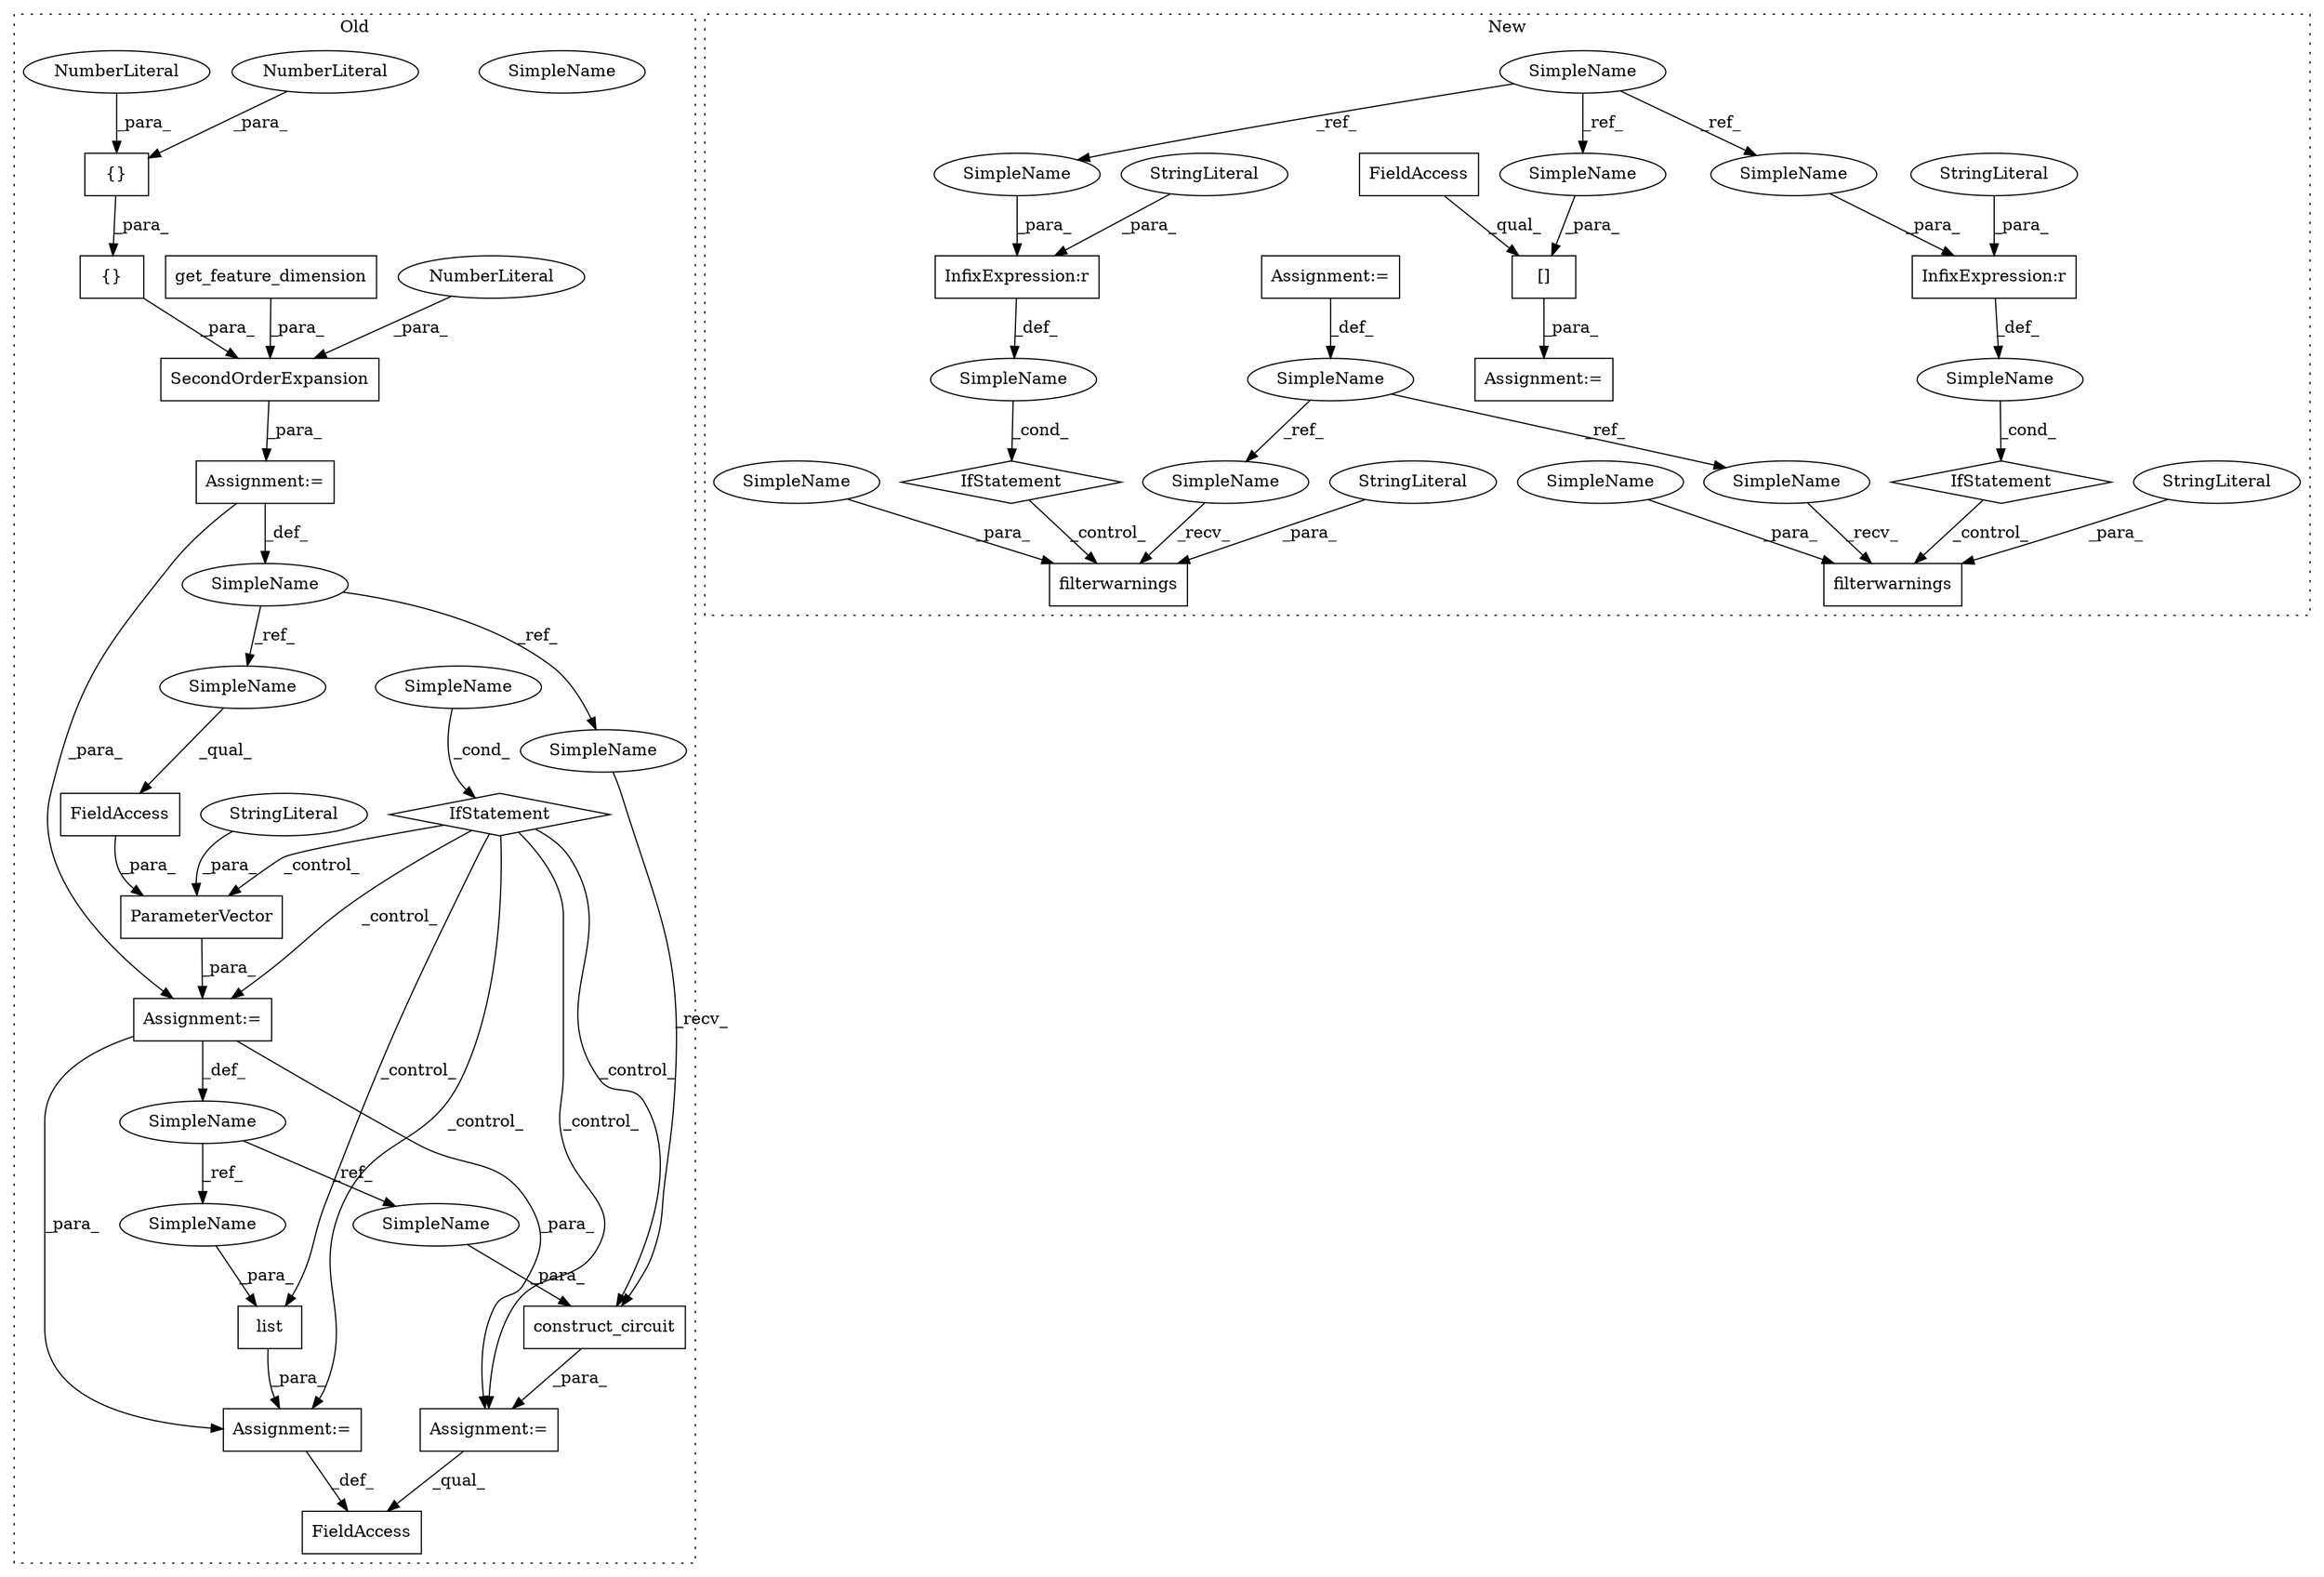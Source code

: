 digraph G {
subgraph cluster0 {
1 [label="construct_circuit" a="32" s="11433,11452" l="18,1" shape="box"];
4 [label="ParameterVector" a="32" s="11351,11400" l="16,1" shape="box"];
5 [label="StringLiteral" a="45" s="11367" l="3" shape="ellipse"];
8 [label="Assignment:=" a="7" s="11420" l="1" shape="box"];
9 [label="Assignment:=" a="7" s="11350" l="1" shape="box"];
10 [label="SimpleName" a="42" s="11327" l="12" shape="ellipse"];
12 [label="IfStatement" a="25" s="11323,11339" l="4,2" shape="diamond"];
18 [label="Assignment:=" a="7" s="11236" l="1" shape="box"];
19 [label="SimpleName" a="42" s="11225" l="11" shape="ellipse"];
20 [label="FieldAccess" a="22" s="11371" l="29" shape="box"];
22 [label="SecondOrderExpansion" a="32" s="11237,11316" l="21,1" shape="box"];
23 [label="NumberLiteral" a="34" s="11296" l="1" shape="ellipse"];
29 [label="FieldAccess" a="22" s="11461" l="30" shape="box"];
30 [label="get_feature_dimension" a="32" s="11258,11294" l="22,1" shape="box"];
32 [label="{}" a="4" s="11310,11314" l="1,1" shape="box"];
33 [label="NumberLiteral" a="34" s="11311" l="1" shape="ellipse"];
34 [label="NumberLiteral" a="34" s="11313" l="1" shape="ellipse"];
35 [label="{}" a="4" s="11309,11315" l="1,1" shape="box"];
36 [label="SimpleName" a="42" s="11349" l="1" shape="ellipse"];
37 [label="list" a="32" s="11492,11498" l="5,1" shape="box"];
38 [label="Assignment:=" a="7" s="11491" l="1" shape="box"];
45 [label="SimpleName" a="42" s="11421" l="11" shape="ellipse"];
46 [label="SimpleName" a="42" s="11371" l="11" shape="ellipse"];
47 [label="SimpleName" a="42" s="11497" l="1" shape="ellipse"];
48 [label="SimpleName" a="42" s="11451" l="1" shape="ellipse"];
49 [label="SimpleName" a="42" s="11327" l="12" shape="ellipse"];
label = "Old";
style="dotted";
}
subgraph cluster1 {
2 [label="filterwarnings" a="32" s="11793,11835" l="15,1" shape="box"];
3 [label="filterwarnings" a="32" s="11994,12036" l="15,1" shape="box"];
6 [label="StringLiteral" a="45" s="12009" l="8" shape="ellipse"];
7 [label="StringLiteral" a="45" s="11808" l="8" shape="ellipse"];
11 [label="InfixExpression:r" a="27" s="11759" l="4" shape="box"];
13 [label="IfStatement" a="25" s="11734,11772" l="4,2" shape="diamond"];
14 [label="SimpleName" a="42" s="" l="" shape="ellipse"];
15 [label="IfStatement" a="25" s="11935,11973" l="4,2" shape="diamond"];
16 [label="SimpleName" a="42" s="" l="" shape="ellipse"];
17 [label="StringLiteral" a="45" s="11763" l="9" shape="ellipse"];
21 [label="SimpleName" a="42" s="10696" l="8" shape="ellipse"];
24 [label="SimpleName" a="42" s="10498" l="21" shape="ellipse"];
25 [label="[]" a="2" s="11672,11715" l="22,1" shape="box"];
26 [label="FieldAccess" a="22" s="11672" l="21" shape="box"];
27 [label="Assignment:=" a="7" s="10696" l="8" shape="box"];
28 [label="Assignment:=" a="7" s="11671" l="1" shape="box"];
31 [label="InfixExpression:r" a="27" s="11960" l="4" shape="box"];
39 [label="StringLiteral" a="45" s="11964" l="9" shape="ellipse"];
40 [label="SimpleName" a="42" s="12018" l="18" shape="ellipse"];
41 [label="SimpleName" a="42" s="11817" l="18" shape="ellipse"];
42 [label="SimpleName" a="42" s="11939" l="21" shape="ellipse"];
43 [label="SimpleName" a="42" s="11694" l="21" shape="ellipse"];
44 [label="SimpleName" a="42" s="11738" l="21" shape="ellipse"];
50 [label="SimpleName" a="42" s="11985" l="8" shape="ellipse"];
51 [label="SimpleName" a="42" s="11784" l="8" shape="ellipse"];
label = "New";
style="dotted";
}
1 -> 8 [label="_para_"];
4 -> 9 [label="_para_"];
5 -> 4 [label="_para_"];
6 -> 3 [label="_para_"];
7 -> 2 [label="_para_"];
8 -> 29 [label="_qual_"];
9 -> 36 [label="_def_"];
9 -> 8 [label="_para_"];
9 -> 38 [label="_para_"];
11 -> 14 [label="_def_"];
12 -> 37 [label="_control_"];
12 -> 38 [label="_control_"];
12 -> 4 [label="_control_"];
12 -> 8 [label="_control_"];
12 -> 1 [label="_control_"];
12 -> 9 [label="_control_"];
13 -> 2 [label="_control_"];
14 -> 13 [label="_cond_"];
15 -> 3 [label="_control_"];
16 -> 15 [label="_cond_"];
17 -> 11 [label="_para_"];
18 -> 19 [label="_def_"];
18 -> 9 [label="_para_"];
19 -> 45 [label="_ref_"];
19 -> 46 [label="_ref_"];
20 -> 4 [label="_para_"];
21 -> 51 [label="_ref_"];
21 -> 50 [label="_ref_"];
22 -> 18 [label="_para_"];
23 -> 22 [label="_para_"];
24 -> 42 [label="_ref_"];
24 -> 44 [label="_ref_"];
24 -> 43 [label="_ref_"];
25 -> 28 [label="_para_"];
26 -> 25 [label="_qual_"];
27 -> 21 [label="_def_"];
30 -> 22 [label="_para_"];
31 -> 16 [label="_def_"];
32 -> 35 [label="_para_"];
33 -> 32 [label="_para_"];
34 -> 32 [label="_para_"];
35 -> 22 [label="_para_"];
36 -> 47 [label="_ref_"];
36 -> 48 [label="_ref_"];
37 -> 38 [label="_para_"];
38 -> 29 [label="_def_"];
39 -> 31 [label="_para_"];
40 -> 3 [label="_para_"];
41 -> 2 [label="_para_"];
42 -> 31 [label="_para_"];
43 -> 25 [label="_para_"];
44 -> 11 [label="_para_"];
45 -> 1 [label="_recv_"];
46 -> 20 [label="_qual_"];
47 -> 37 [label="_para_"];
48 -> 1 [label="_para_"];
49 -> 12 [label="_cond_"];
50 -> 3 [label="_recv_"];
51 -> 2 [label="_recv_"];
}